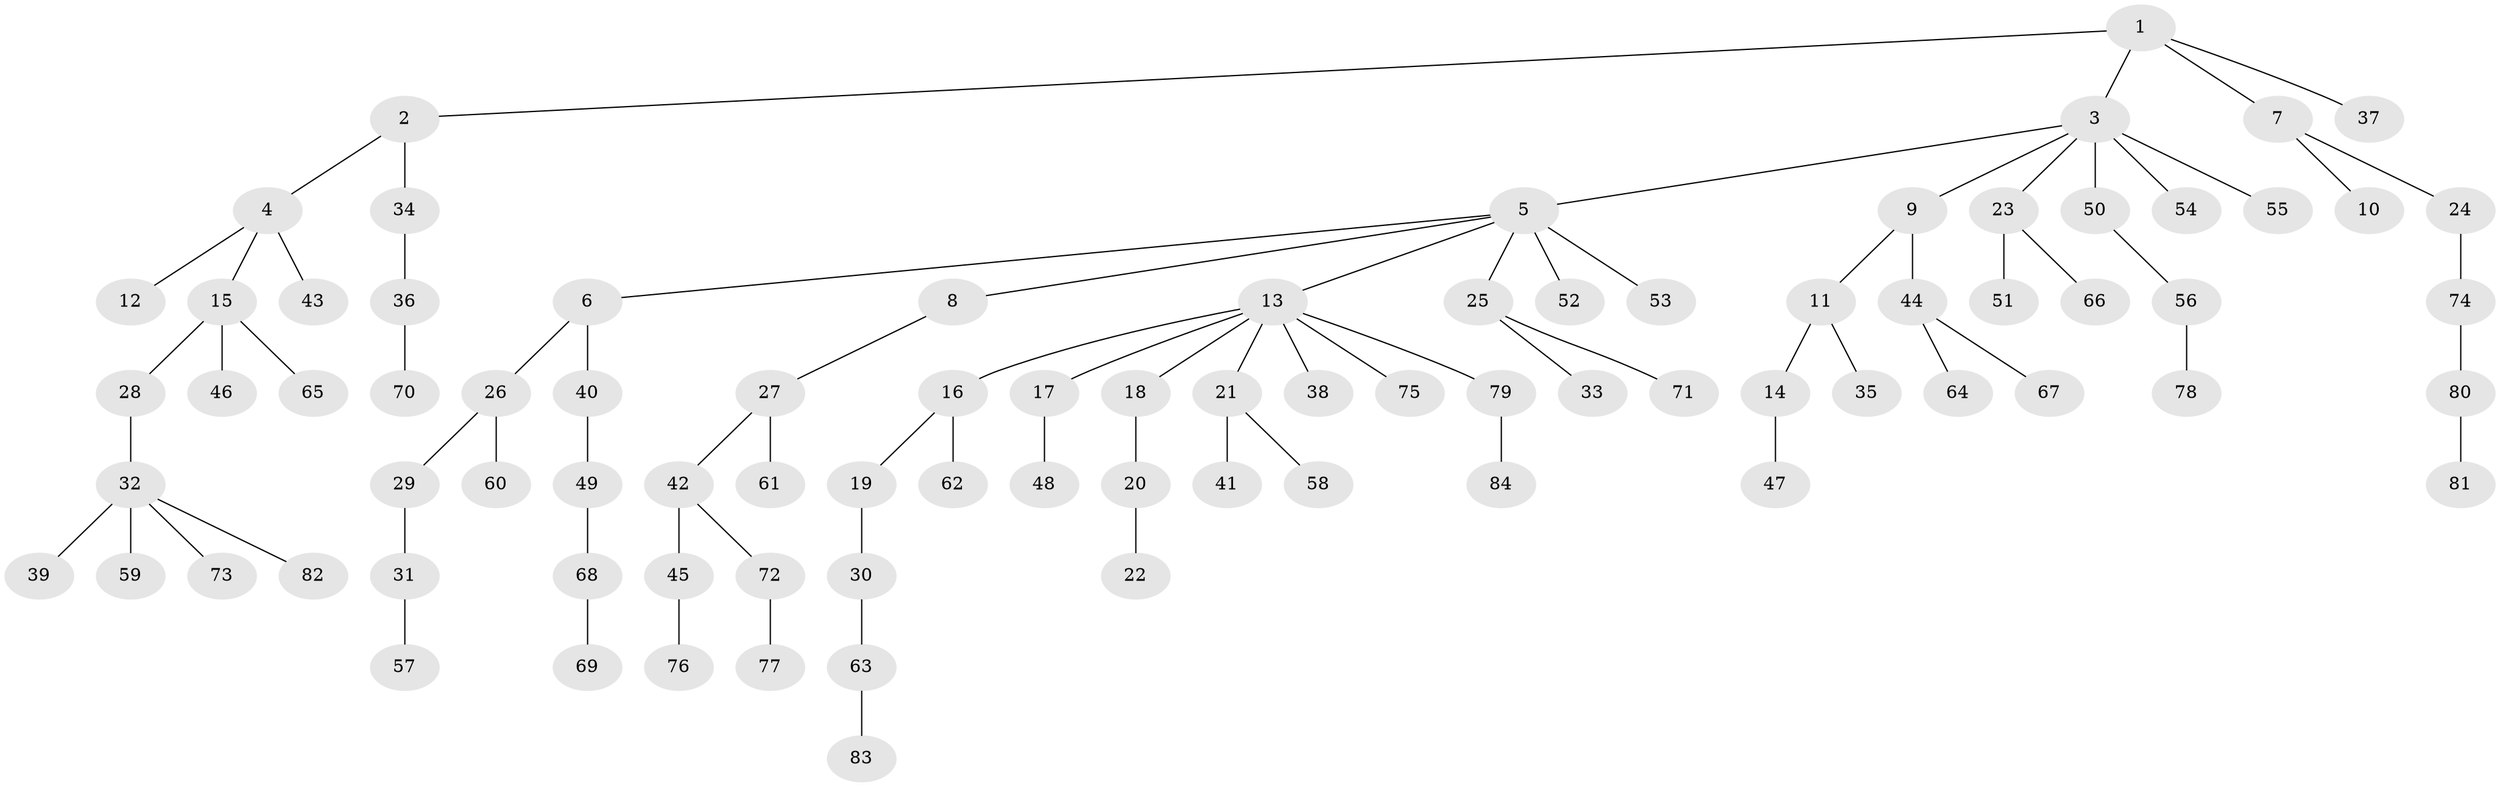 // original degree distribution, {4: 0.058394160583941604, 3: 0.15328467153284672, 8: 0.0072992700729927005, 5: 0.014598540145985401, 7: 0.0072992700729927005, 2: 0.25547445255474455, 1: 0.48905109489051096, 9: 0.0072992700729927005, 6: 0.0072992700729927005}
// Generated by graph-tools (version 1.1) at 2025/51/03/04/25 22:51:24]
// undirected, 84 vertices, 83 edges
graph export_dot {
  node [color=gray90,style=filled];
  1;
  2;
  3;
  4;
  5;
  6;
  7;
  8;
  9;
  10;
  11;
  12;
  13;
  14;
  15;
  16;
  17;
  18;
  19;
  20;
  21;
  22;
  23;
  24;
  25;
  26;
  27;
  28;
  29;
  30;
  31;
  32;
  33;
  34;
  35;
  36;
  37;
  38;
  39;
  40;
  41;
  42;
  43;
  44;
  45;
  46;
  47;
  48;
  49;
  50;
  51;
  52;
  53;
  54;
  55;
  56;
  57;
  58;
  59;
  60;
  61;
  62;
  63;
  64;
  65;
  66;
  67;
  68;
  69;
  70;
  71;
  72;
  73;
  74;
  75;
  76;
  77;
  78;
  79;
  80;
  81;
  82;
  83;
  84;
  1 -- 2 [weight=1.0];
  1 -- 3 [weight=1.0];
  1 -- 7 [weight=1.0];
  1 -- 37 [weight=1.0];
  2 -- 4 [weight=1.0];
  2 -- 34 [weight=1.0];
  3 -- 5 [weight=1.0];
  3 -- 9 [weight=1.0];
  3 -- 23 [weight=1.0];
  3 -- 50 [weight=1.0];
  3 -- 54 [weight=1.0];
  3 -- 55 [weight=1.0];
  4 -- 12 [weight=1.0];
  4 -- 15 [weight=1.0];
  4 -- 43 [weight=1.0];
  5 -- 6 [weight=1.0];
  5 -- 8 [weight=1.0];
  5 -- 13 [weight=1.0];
  5 -- 25 [weight=1.0];
  5 -- 52 [weight=2.0];
  5 -- 53 [weight=1.0];
  6 -- 26 [weight=1.0];
  6 -- 40 [weight=1.0];
  7 -- 10 [weight=1.0];
  7 -- 24 [weight=1.0];
  8 -- 27 [weight=1.0];
  9 -- 11 [weight=1.0];
  9 -- 44 [weight=1.0];
  11 -- 14 [weight=1.0];
  11 -- 35 [weight=1.0];
  13 -- 16 [weight=1.0];
  13 -- 17 [weight=1.0];
  13 -- 18 [weight=1.0];
  13 -- 21 [weight=1.0];
  13 -- 38 [weight=1.0];
  13 -- 75 [weight=1.0];
  13 -- 79 [weight=1.0];
  14 -- 47 [weight=1.0];
  15 -- 28 [weight=1.0];
  15 -- 46 [weight=1.0];
  15 -- 65 [weight=1.0];
  16 -- 19 [weight=1.0];
  16 -- 62 [weight=2.0];
  17 -- 48 [weight=2.0];
  18 -- 20 [weight=1.0];
  19 -- 30 [weight=1.0];
  20 -- 22 [weight=1.0];
  21 -- 41 [weight=1.0];
  21 -- 58 [weight=1.0];
  23 -- 51 [weight=1.0];
  23 -- 66 [weight=1.0];
  24 -- 74 [weight=1.0];
  25 -- 33 [weight=1.0];
  25 -- 71 [weight=1.0];
  26 -- 29 [weight=1.0];
  26 -- 60 [weight=1.0];
  27 -- 42 [weight=1.0];
  27 -- 61 [weight=1.0];
  28 -- 32 [weight=1.0];
  29 -- 31 [weight=1.0];
  30 -- 63 [weight=1.0];
  31 -- 57 [weight=1.0];
  32 -- 39 [weight=1.0];
  32 -- 59 [weight=1.0];
  32 -- 73 [weight=1.0];
  32 -- 82 [weight=1.0];
  34 -- 36 [weight=1.0];
  36 -- 70 [weight=1.0];
  40 -- 49 [weight=1.0];
  42 -- 45 [weight=1.0];
  42 -- 72 [weight=1.0];
  44 -- 64 [weight=1.0];
  44 -- 67 [weight=1.0];
  45 -- 76 [weight=1.0];
  49 -- 68 [weight=1.0];
  50 -- 56 [weight=1.0];
  56 -- 78 [weight=1.0];
  63 -- 83 [weight=1.0];
  68 -- 69 [weight=1.0];
  72 -- 77 [weight=1.0];
  74 -- 80 [weight=1.0];
  79 -- 84 [weight=1.0];
  80 -- 81 [weight=1.0];
}
